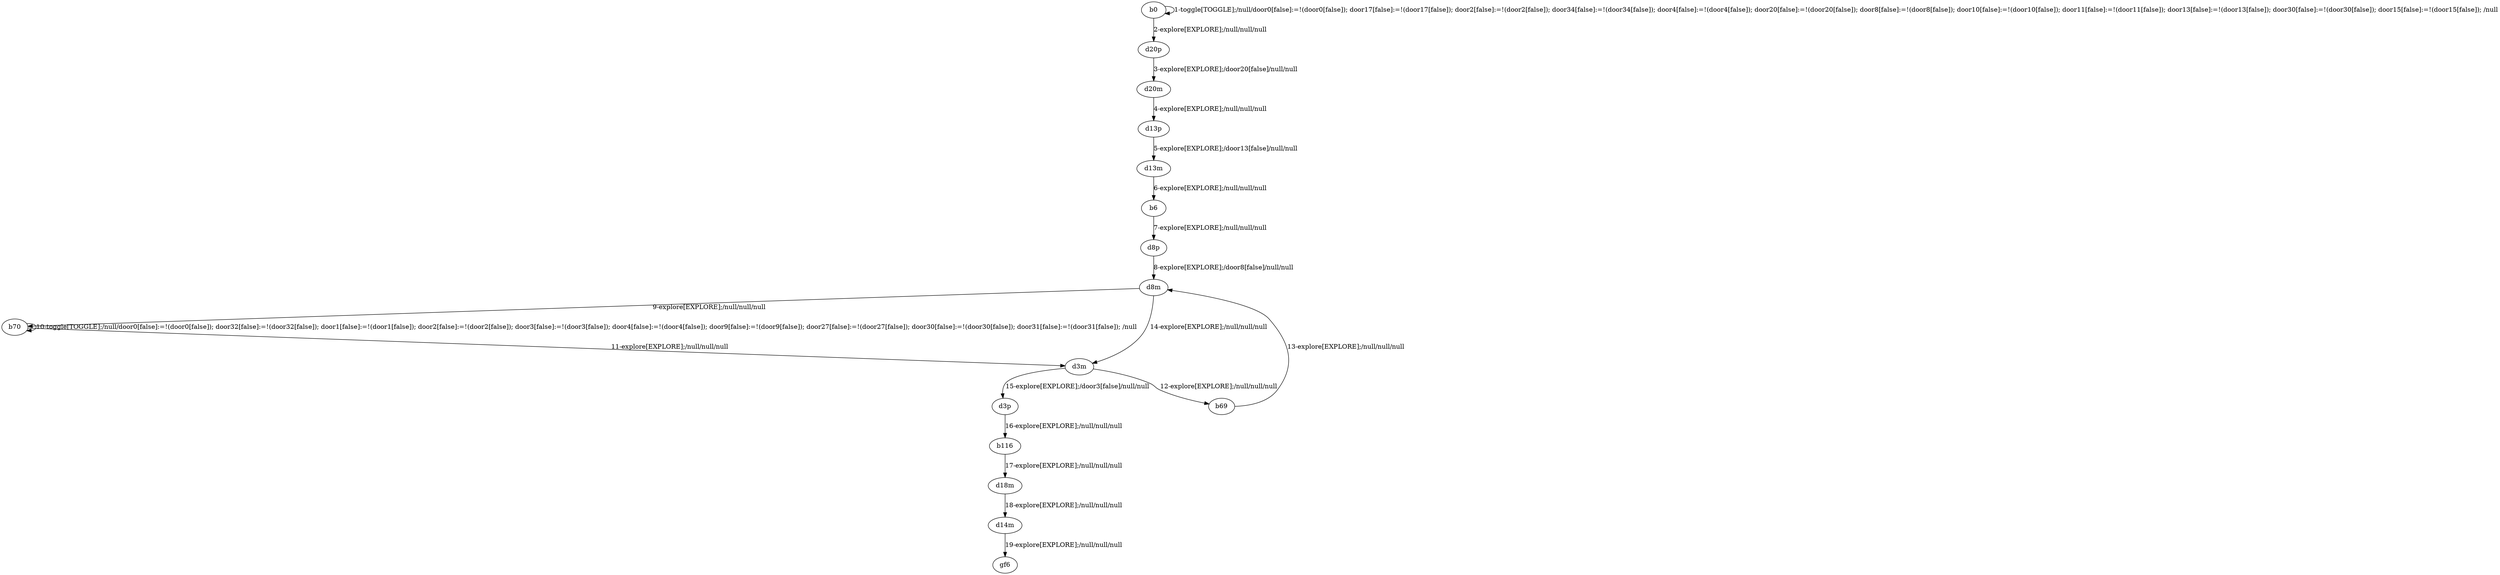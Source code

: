 # Total number of goals covered by this test: 1
# d14m --> gf6

digraph g {
"b0" -> "b0" [label = "1-toggle[TOGGLE];/null/door0[false]:=!(door0[false]); door17[false]:=!(door17[false]); door2[false]:=!(door2[false]); door34[false]:=!(door34[false]); door4[false]:=!(door4[false]); door20[false]:=!(door20[false]); door8[false]:=!(door8[false]); door10[false]:=!(door10[false]); door11[false]:=!(door11[false]); door13[false]:=!(door13[false]); door30[false]:=!(door30[false]); door15[false]:=!(door15[false]); /null"];
"b0" -> "d20p" [label = "2-explore[EXPLORE];/null/null/null"];
"d20p" -> "d20m" [label = "3-explore[EXPLORE];/door20[false]/null/null"];
"d20m" -> "d13p" [label = "4-explore[EXPLORE];/null/null/null"];
"d13p" -> "d13m" [label = "5-explore[EXPLORE];/door13[false]/null/null"];
"d13m" -> "b6" [label = "6-explore[EXPLORE];/null/null/null"];
"b6" -> "d8p" [label = "7-explore[EXPLORE];/null/null/null"];
"d8p" -> "d8m" [label = "8-explore[EXPLORE];/door8[false]/null/null"];
"d8m" -> "b70" [label = "9-explore[EXPLORE];/null/null/null"];
"b70" -> "b70" [label = "10-toggle[TOGGLE];/null/door0[false]:=!(door0[false]); door32[false]:=!(door32[false]); door1[false]:=!(door1[false]); door2[false]:=!(door2[false]); door3[false]:=!(door3[false]); door4[false]:=!(door4[false]); door9[false]:=!(door9[false]); door27[false]:=!(door27[false]); door30[false]:=!(door30[false]); door31[false]:=!(door31[false]); /null"];
"b70" -> "d3m" [label = "11-explore[EXPLORE];/null/null/null"];
"d3m" -> "b69" [label = "12-explore[EXPLORE];/null/null/null"];
"b69" -> "d8m" [label = "13-explore[EXPLORE];/null/null/null"];
"d8m" -> "d3m" [label = "14-explore[EXPLORE];/null/null/null"];
"d3m" -> "d3p" [label = "15-explore[EXPLORE];/door3[false]/null/null"];
"d3p" -> "b116" [label = "16-explore[EXPLORE];/null/null/null"];
"b116" -> "d18m" [label = "17-explore[EXPLORE];/null/null/null"];
"d18m" -> "d14m" [label = "18-explore[EXPLORE];/null/null/null"];
"d14m" -> "gf6" [label = "19-explore[EXPLORE];/null/null/null"];
}